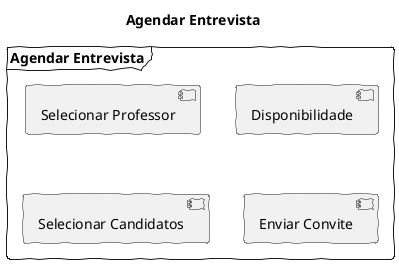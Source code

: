 
@startuml
skinparam handwritten true
title Agendar Entrevista

frame "Agendar Entrevista" {
  component "Selecionar Professor"
  component "Disponibilidade"
  component "Selecionar Candidatos"
  component "Enviar Convite"
}
@enduml
